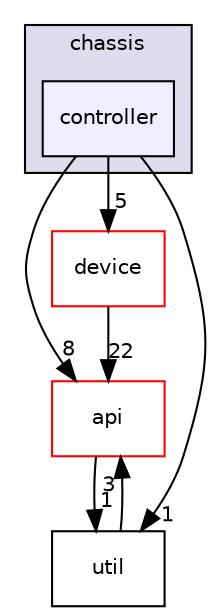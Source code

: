 digraph "include/okapi/impl/chassis/controller" {
  compound=true
  node [ fontsize="10", fontname="Helvetica"];
  edge [ labelfontsize="10", labelfontname="Helvetica"];
  subgraph clusterdir_b5d60c76f5747196f43dc5e75fd8e58c {
    graph [ bgcolor="#ddddee", pencolor="black", label="chassis" fontname="Helvetica", fontsize="10", URL="dir_b5d60c76f5747196f43dc5e75fd8e58c.html"]
  dir_10c5e4e38284d03956607e12c6ca3f5d [shape=box, label="controller", style="filled", fillcolor="#eeeeff", pencolor="black", URL="dir_10c5e4e38284d03956607e12c6ca3f5d.html"];
  }
  dir_63ebd08b8cf71fd366bf0de4231ab7e6 [shape=box label="api" fillcolor="white" style="filled" color="red" URL="dir_63ebd08b8cf71fd366bf0de4231ab7e6.html"];
  dir_a682ebdadffd7e3de671b571cdbc7309 [shape=box label="util" URL="dir_a682ebdadffd7e3de671b571cdbc7309.html"];
  dir_cbfaa812b5a187f9f977bd73c61fc8cb [shape=box label="device" fillcolor="white" style="filled" color="red" URL="dir_cbfaa812b5a187f9f977bd73c61fc8cb.html"];
  dir_10c5e4e38284d03956607e12c6ca3f5d->dir_63ebd08b8cf71fd366bf0de4231ab7e6 [headlabel="8", labeldistance=1.5 headhref="dir_000029_000011.html"];
  dir_10c5e4e38284d03956607e12c6ca3f5d->dir_a682ebdadffd7e3de671b571cdbc7309 [headlabel="1", labeldistance=1.5 headhref="dir_000029_000039.html"];
  dir_10c5e4e38284d03956607e12c6ca3f5d->dir_cbfaa812b5a187f9f977bd73c61fc8cb [headlabel="5", labeldistance=1.5 headhref="dir_000029_000034.html"];
  dir_a682ebdadffd7e3de671b571cdbc7309->dir_63ebd08b8cf71fd366bf0de4231ab7e6 [headlabel="3", labeldistance=1.5 headhref="dir_000039_000011.html"];
  dir_cbfaa812b5a187f9f977bd73c61fc8cb->dir_63ebd08b8cf71fd366bf0de4231ab7e6 [headlabel="22", labeldistance=1.5 headhref="dir_000034_000011.html"];
  dir_63ebd08b8cf71fd366bf0de4231ab7e6->dir_a682ebdadffd7e3de671b571cdbc7309 [headlabel="1", labeldistance=1.5 headhref="dir_000011_000039.html"];
}
